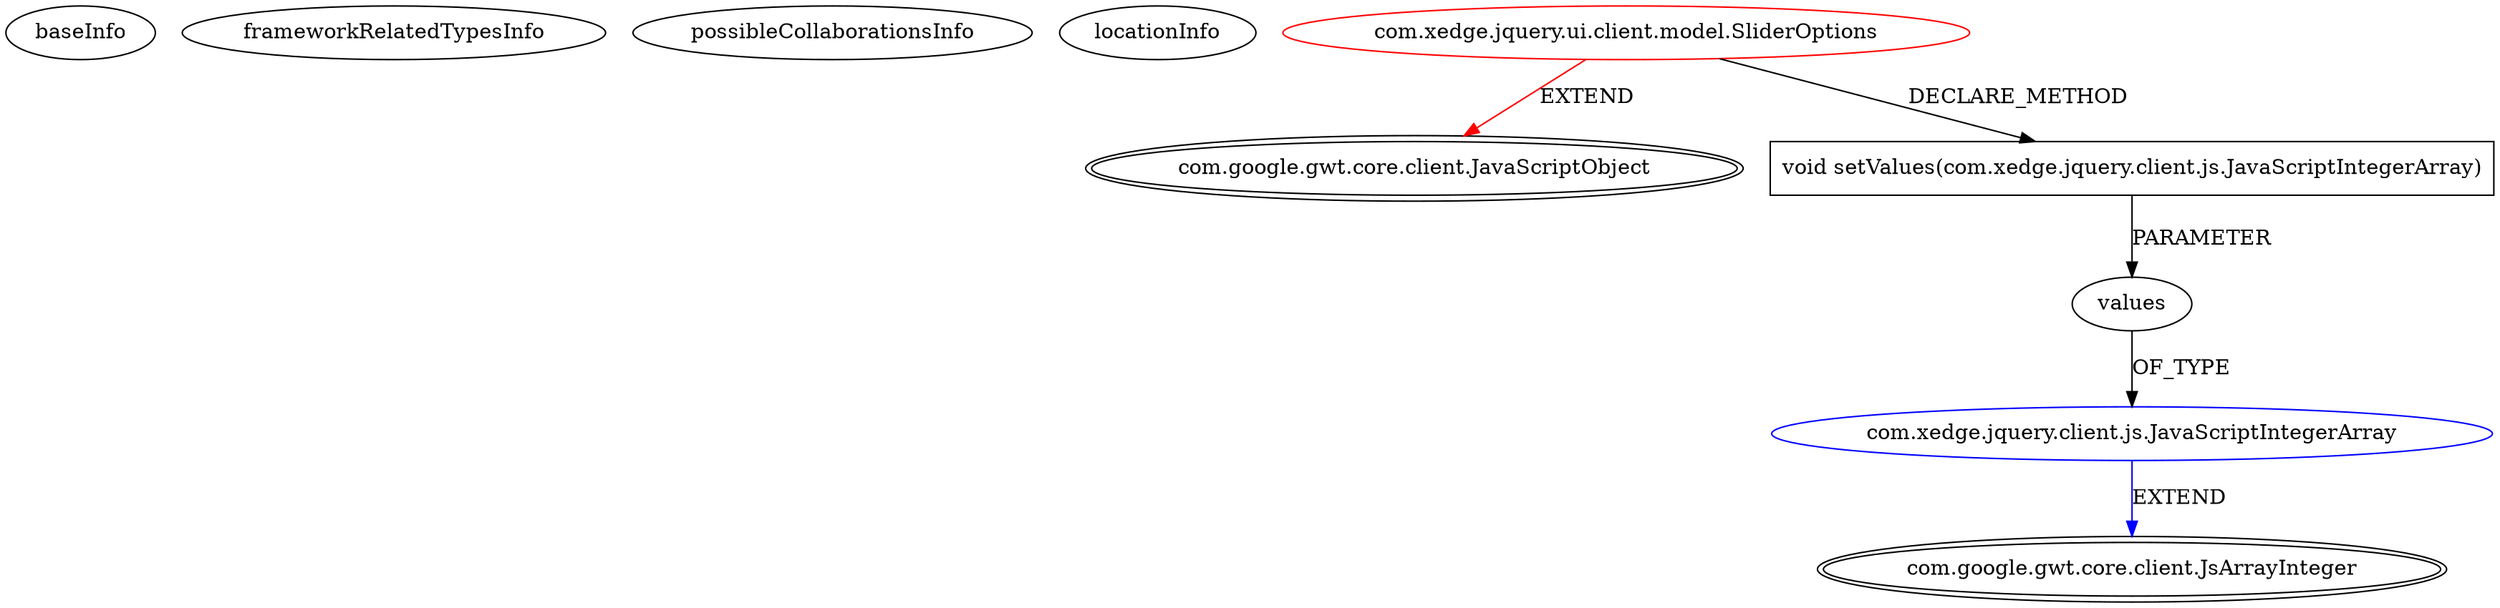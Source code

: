 digraph {
baseInfo[graphId=982,category="extension_graph",isAnonymous=false,possibleRelation=true]
frameworkRelatedTypesInfo[0="com.google.gwt.core.client.JavaScriptObject"]
possibleCollaborationsInfo[0="982~CLIENT_METHOD_DECLARATION-PARAMETER_DECLARATION-~com.google.gwt.core.client.JavaScriptObject ~com.google.gwt.core.client.JsArrayInteger ~false~false"]
locationInfo[projectName="brychcy-gwt-jquery",filePath="/brychcy-gwt-jquery/gwt-jquery-master/src/com/xedge/jquery/ui/client/model/SliderOptions.java",contextSignature="SliderOptions",graphId="982"]
0[label="com.xedge.jquery.ui.client.model.SliderOptions",vertexType="ROOT_CLIENT_CLASS_DECLARATION",isFrameworkType=false,color=red]
1[label="com.google.gwt.core.client.JavaScriptObject",vertexType="FRAMEWORK_CLASS_TYPE",isFrameworkType=true,peripheries=2]
18[label="void setValues(com.xedge.jquery.client.js.JavaScriptIntegerArray)",vertexType="CLIENT_METHOD_DECLARATION",isFrameworkType=false,shape=box]
19[label="values",vertexType="PARAMETER_DECLARATION",isFrameworkType=false]
20[label="com.xedge.jquery.client.js.JavaScriptIntegerArray",vertexType="REFERENCE_CLIENT_CLASS_DECLARATION",isFrameworkType=false,color=blue]
21[label="com.google.gwt.core.client.JsArrayInteger",vertexType="FRAMEWORK_CLASS_TYPE",isFrameworkType=true,peripheries=2]
0->1[label="EXTEND",color=red]
0->18[label="DECLARE_METHOD"]
20->21[label="EXTEND",color=blue]
19->20[label="OF_TYPE"]
18->19[label="PARAMETER"]
}
